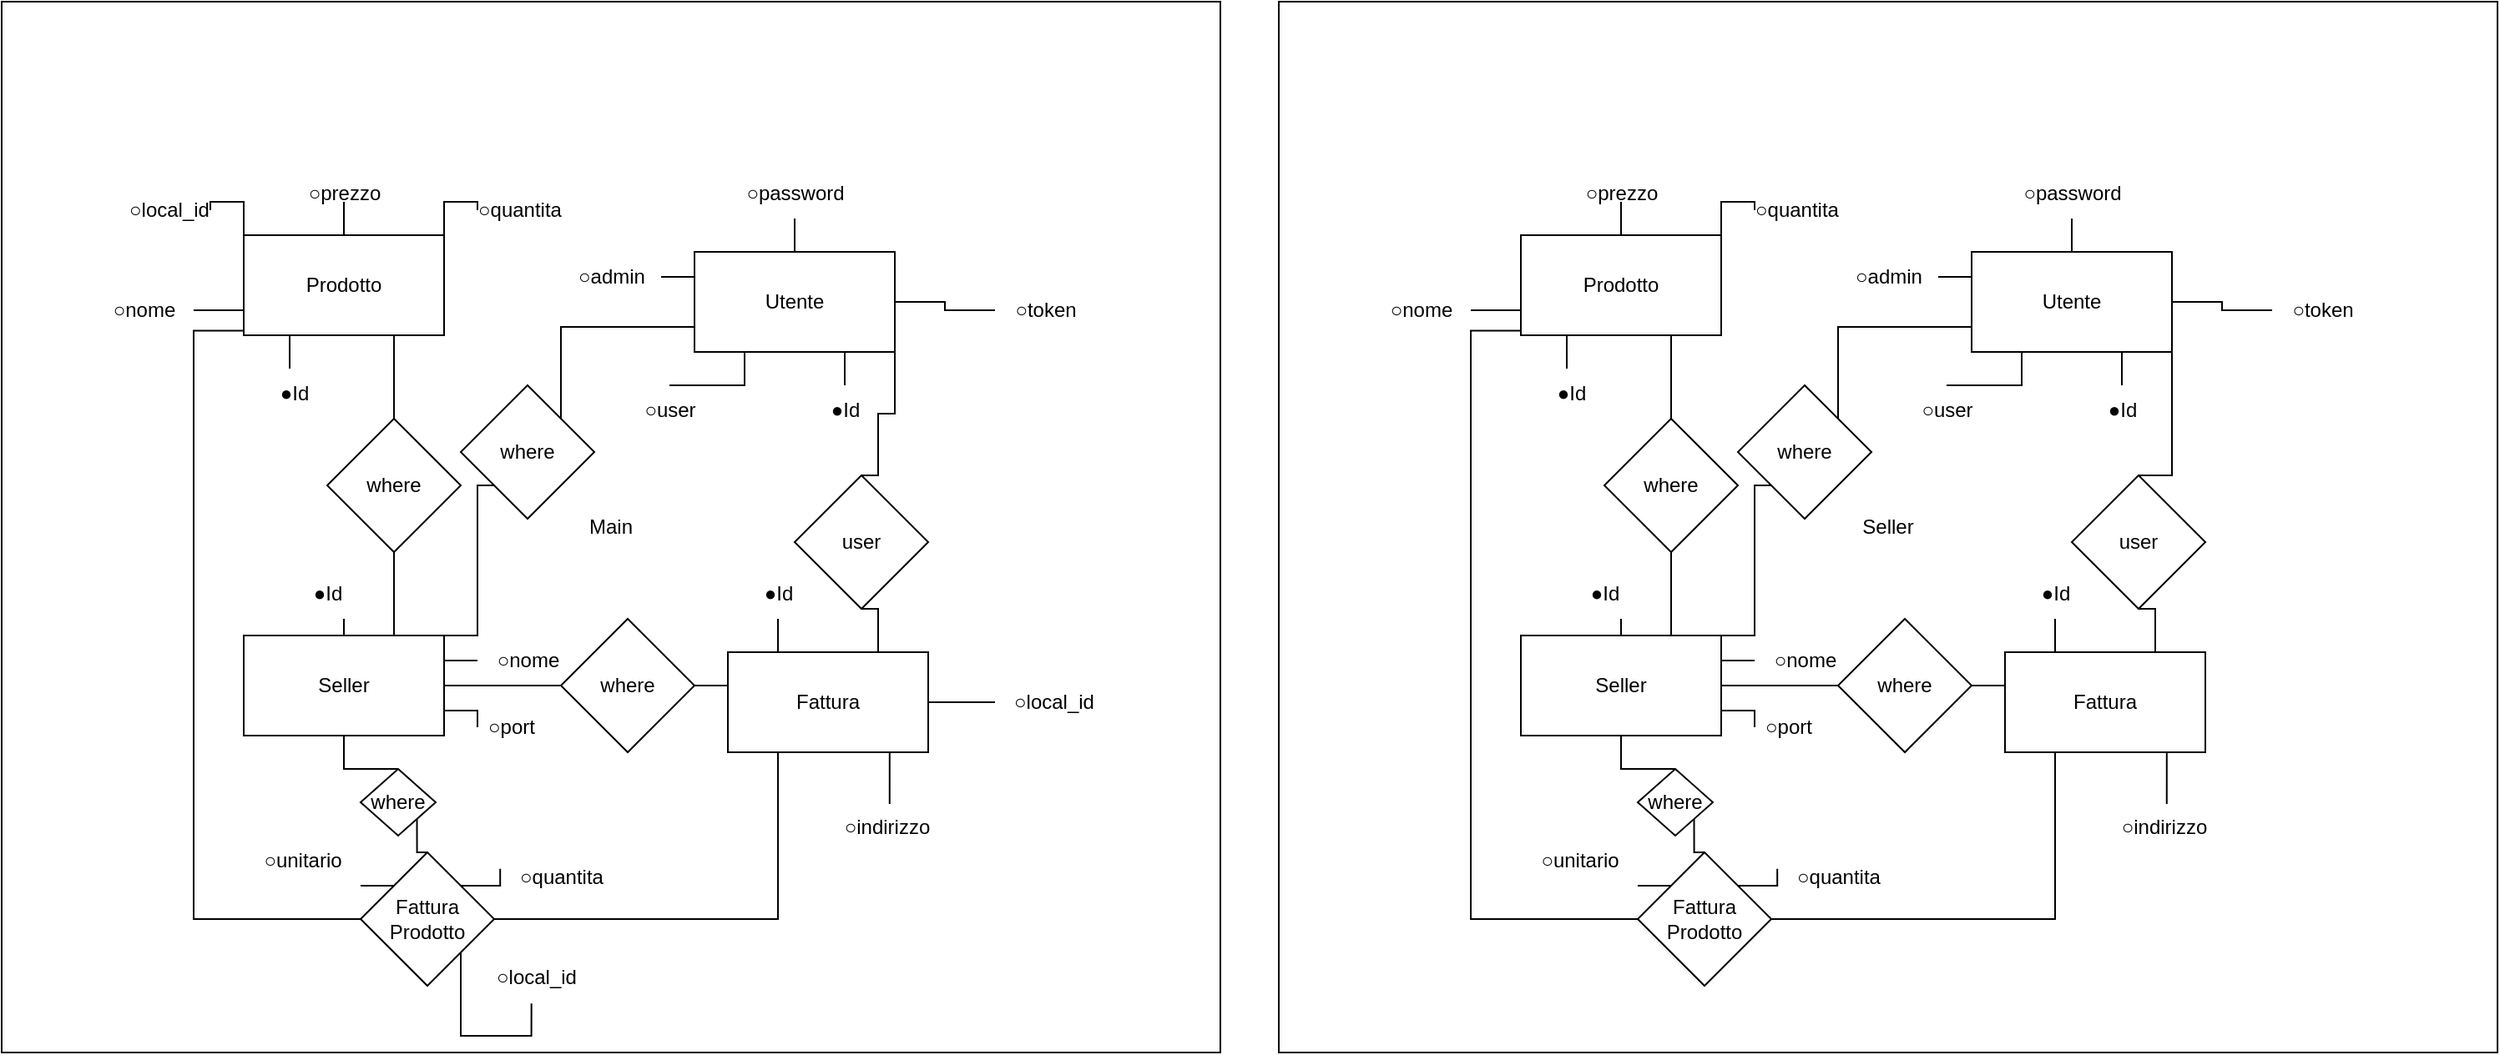 <mxfile version="20.4.0" type="device"><diagram id="X3vvV-WXXE-JV1TelB5T" name="Page-1"><mxGraphModel dx="868" dy="432" grid="1" gridSize="10" guides="1" tooltips="1" connect="1" arrows="1" fold="1" page="1" pageScale="1" pageWidth="1169" pageHeight="827" math="0" shadow="0"><root><mxCell id="0"/><mxCell id="1" parent="0"/><mxCell id="Ube5BBPYdPdYGNYewTQy-24" value="Main" style="rounded=0;whiteSpace=wrap;html=1;" parent="1" vertex="1"><mxGeometry x="125" y="50" width="730" height="630" as="geometry"/></mxCell><mxCell id="Ube5BBPYdPdYGNYewTQy-8" style="edgeStyle=orthogonalEdgeStyle;rounded=0;orthogonalLoop=1;jettySize=auto;html=1;exitX=0;exitY=1;exitDx=0;exitDy=0;entryX=0.438;entryY=0;entryDx=0;entryDy=0;entryPerimeter=0;endArrow=none;endFill=0;" parent="1" source="Ube5BBPYdPdYGNYewTQy-1" target="Ube5BBPYdPdYGNYewTQy-3" edge="1"><mxGeometry relative="1" as="geometry"/></mxCell><mxCell id="Ube5BBPYdPdYGNYewTQy-9" style="edgeStyle=orthogonalEdgeStyle;rounded=0;orthogonalLoop=1;jettySize=auto;html=1;exitX=0;exitY=0.75;exitDx=0;exitDy=0;endArrow=none;endFill=0;" parent="1" source="Ube5BBPYdPdYGNYewTQy-1" target="Ube5BBPYdPdYGNYewTQy-4" edge="1"><mxGeometry relative="1" as="geometry"/></mxCell><mxCell id="Ube5BBPYdPdYGNYewTQy-10" style="edgeStyle=orthogonalEdgeStyle;rounded=0;orthogonalLoop=1;jettySize=auto;html=1;exitX=0;exitY=0;exitDx=0;exitDy=0;endArrow=none;endFill=0;" parent="1" source="Ube5BBPYdPdYGNYewTQy-1" target="Ube5BBPYdPdYGNYewTQy-7" edge="1"><mxGeometry relative="1" as="geometry"/></mxCell><mxCell id="Ube5BBPYdPdYGNYewTQy-11" style="edgeStyle=orthogonalEdgeStyle;rounded=0;orthogonalLoop=1;jettySize=auto;html=1;exitX=0.5;exitY=0;exitDx=0;exitDy=0;endArrow=none;endFill=0;" parent="1" source="Ube5BBPYdPdYGNYewTQy-1" target="Ube5BBPYdPdYGNYewTQy-5" edge="1"><mxGeometry relative="1" as="geometry"/></mxCell><mxCell id="Ube5BBPYdPdYGNYewTQy-12" style="edgeStyle=orthogonalEdgeStyle;rounded=0;orthogonalLoop=1;jettySize=auto;html=1;exitX=1;exitY=0;exitDx=0;exitDy=0;endArrow=none;endFill=0;" parent="1" source="Ube5BBPYdPdYGNYewTQy-1" target="Ube5BBPYdPdYGNYewTQy-6" edge="1"><mxGeometry relative="1" as="geometry"/></mxCell><mxCell id="Ube5BBPYdPdYGNYewTQy-42" style="edgeStyle=orthogonalEdgeStyle;rounded=0;orthogonalLoop=1;jettySize=auto;html=1;exitX=0.75;exitY=1;exitDx=0;exitDy=0;endArrow=none;endFill=0;" parent="1" source="Ube5BBPYdPdYGNYewTQy-1" target="Ube5BBPYdPdYGNYewTQy-41" edge="1"><mxGeometry relative="1" as="geometry"/></mxCell><mxCell id="Ube5BBPYdPdYGNYewTQy-1" value="Prodotto" style="rounded=0;whiteSpace=wrap;html=1;" parent="1" vertex="1"><mxGeometry x="270" y="190" width="120" height="60" as="geometry"/></mxCell><mxCell id="Ube5BBPYdPdYGNYewTQy-3" value="●Id" style="text;html=1;align=center;verticalAlign=middle;resizable=0;points=[];autosize=1;strokeColor=none;fillColor=none;" parent="1" vertex="1"><mxGeometry x="280" y="270" width="40" height="30" as="geometry"/></mxCell><mxCell id="Ube5BBPYdPdYGNYewTQy-4" value="○nome" style="text;html=1;align=center;verticalAlign=middle;resizable=0;points=[];autosize=1;strokeColor=none;fillColor=none;" parent="1" vertex="1"><mxGeometry x="180" y="220" width="60" height="30" as="geometry"/></mxCell><mxCell id="Ube5BBPYdPdYGNYewTQy-5" value="○prezzo" style="text;html=1;align=center;verticalAlign=middle;resizable=0;points=[];autosize=1;strokeColor=none;fillColor=none;" parent="1" vertex="1"><mxGeometry x="295" y="150" width="70" height="30" as="geometry"/></mxCell><mxCell id="Ube5BBPYdPdYGNYewTQy-6" value="○quantita" style="text;html=1;align=center;verticalAlign=middle;resizable=0;points=[];autosize=1;strokeColor=none;fillColor=none;" parent="1" vertex="1"><mxGeometry x="400" y="160" width="70" height="30" as="geometry"/></mxCell><mxCell id="Ube5BBPYdPdYGNYewTQy-7" value="○local_id" style="text;html=1;align=center;verticalAlign=middle;resizable=0;points=[];autosize=1;strokeColor=none;fillColor=none;" parent="1" vertex="1"><mxGeometry x="190" y="160" width="70" height="30" as="geometry"/></mxCell><mxCell id="Ube5BBPYdPdYGNYewTQy-19" style="edgeStyle=orthogonalEdgeStyle;rounded=0;orthogonalLoop=1;jettySize=auto;html=1;exitX=0;exitY=0.25;exitDx=0;exitDy=0;endArrow=none;endFill=0;" parent="1" source="Ube5BBPYdPdYGNYewTQy-13" target="Ube5BBPYdPdYGNYewTQy-17" edge="1"><mxGeometry relative="1" as="geometry"><Array as="points"/></mxGeometry></mxCell><mxCell id="Ube5BBPYdPdYGNYewTQy-20" style="edgeStyle=orthogonalEdgeStyle;rounded=0;orthogonalLoop=1;jettySize=auto;html=1;exitX=0.5;exitY=0;exitDx=0;exitDy=0;endArrow=none;endFill=0;" parent="1" source="Ube5BBPYdPdYGNYewTQy-13" target="Ube5BBPYdPdYGNYewTQy-16" edge="1"><mxGeometry relative="1" as="geometry"/></mxCell><mxCell id="Ube5BBPYdPdYGNYewTQy-21" style="edgeStyle=orthogonalEdgeStyle;rounded=0;orthogonalLoop=1;jettySize=auto;html=1;exitX=1;exitY=0.5;exitDx=0;exitDy=0;endArrow=none;endFill=0;" parent="1" source="Ube5BBPYdPdYGNYewTQy-13" target="Ube5BBPYdPdYGNYewTQy-18" edge="1"><mxGeometry relative="1" as="geometry"/></mxCell><mxCell id="Ube5BBPYdPdYGNYewTQy-22" style="edgeStyle=orthogonalEdgeStyle;rounded=0;orthogonalLoop=1;jettySize=auto;html=1;exitX=0.75;exitY=1;exitDx=0;exitDy=0;endArrow=none;endFill=0;" parent="1" source="Ube5BBPYdPdYGNYewTQy-13" target="Ube5BBPYdPdYGNYewTQy-14" edge="1"><mxGeometry relative="1" as="geometry"/></mxCell><mxCell id="Ube5BBPYdPdYGNYewTQy-23" style="edgeStyle=orthogonalEdgeStyle;rounded=0;orthogonalLoop=1;jettySize=auto;html=1;exitX=0.25;exitY=1;exitDx=0;exitDy=0;endArrow=none;endFill=0;" parent="1" source="Ube5BBPYdPdYGNYewTQy-13" target="Ube5BBPYdPdYGNYewTQy-15" edge="1"><mxGeometry relative="1" as="geometry"/></mxCell><mxCell id="Ube5BBPYdPdYGNYewTQy-46" style="edgeStyle=orthogonalEdgeStyle;rounded=0;orthogonalLoop=1;jettySize=auto;html=1;exitX=0;exitY=0.75;exitDx=0;exitDy=0;entryX=1;entryY=0;entryDx=0;entryDy=0;endArrow=none;endFill=0;" parent="1" source="Ube5BBPYdPdYGNYewTQy-13" target="Ube5BBPYdPdYGNYewTQy-44" edge="1"><mxGeometry relative="1" as="geometry"/></mxCell><mxCell id="Ube5BBPYdPdYGNYewTQy-48" style="edgeStyle=orthogonalEdgeStyle;rounded=0;orthogonalLoop=1;jettySize=auto;html=1;exitX=1;exitY=1;exitDx=0;exitDy=0;entryX=0.5;entryY=0;entryDx=0;entryDy=0;endArrow=none;endFill=0;" parent="1" source="Ube5BBPYdPdYGNYewTQy-13" target="Ube5BBPYdPdYGNYewTQy-47" edge="1"><mxGeometry relative="1" as="geometry"><Array as="points"><mxPoint x="660" y="297"/><mxPoint x="650" y="297"/><mxPoint x="650" y="334"/></Array></mxGeometry></mxCell><mxCell id="Ube5BBPYdPdYGNYewTQy-13" value="Utente" style="rounded=0;whiteSpace=wrap;html=1;" parent="1" vertex="1"><mxGeometry x="540" y="200" width="120" height="60" as="geometry"/></mxCell><mxCell id="Ube5BBPYdPdYGNYewTQy-14" value="●Id" style="text;html=1;align=center;verticalAlign=middle;resizable=0;points=[];autosize=1;strokeColor=none;fillColor=none;" parent="1" vertex="1"><mxGeometry x="610" y="280" width="40" height="30" as="geometry"/></mxCell><mxCell id="Ube5BBPYdPdYGNYewTQy-15" value="○user" style="text;html=1;align=center;verticalAlign=middle;resizable=0;points=[];autosize=1;strokeColor=none;fillColor=none;" parent="1" vertex="1"><mxGeometry x="495" y="280" width="60" height="30" as="geometry"/></mxCell><mxCell id="Ube5BBPYdPdYGNYewTQy-16" value="&lt;div&gt;○password&lt;/div&gt;" style="text;html=1;align=center;verticalAlign=middle;resizable=0;points=[];autosize=1;strokeColor=none;fillColor=none;" parent="1" vertex="1"><mxGeometry x="555" y="150" width="90" height="30" as="geometry"/></mxCell><mxCell id="Ube5BBPYdPdYGNYewTQy-17" value="&lt;div&gt;○admin&lt;/div&gt;" style="text;html=1;align=center;verticalAlign=middle;resizable=0;points=[];autosize=1;strokeColor=none;fillColor=none;" parent="1" vertex="1"><mxGeometry x="455" y="200" width="70" height="30" as="geometry"/></mxCell><mxCell id="Ube5BBPYdPdYGNYewTQy-18" value="&lt;div&gt;○token&lt;/div&gt;" style="text;html=1;align=center;verticalAlign=middle;resizable=0;points=[];autosize=1;strokeColor=none;fillColor=none;" parent="1" vertex="1"><mxGeometry x="720" y="220" width="60" height="30" as="geometry"/></mxCell><mxCell id="Ube5BBPYdPdYGNYewTQy-27" style="edgeStyle=orthogonalEdgeStyle;rounded=0;orthogonalLoop=1;jettySize=auto;html=1;exitX=0.5;exitY=0;exitDx=0;exitDy=0;endArrow=none;endFill=0;" parent="1" source="Ube5BBPYdPdYGNYewTQy-25" target="Ube5BBPYdPdYGNYewTQy-26" edge="1"><mxGeometry relative="1" as="geometry"><Array as="points"><mxPoint x="320" y="420"/><mxPoint x="320" y="420"/></Array></mxGeometry></mxCell><mxCell id="Ube5BBPYdPdYGNYewTQy-31" style="edgeStyle=orthogonalEdgeStyle;rounded=0;orthogonalLoop=1;jettySize=auto;html=1;exitX=1;exitY=0.25;exitDx=0;exitDy=0;endArrow=none;endFill=0;" parent="1" source="Ube5BBPYdPdYGNYewTQy-25" target="Ube5BBPYdPdYGNYewTQy-28" edge="1"><mxGeometry relative="1" as="geometry"/></mxCell><mxCell id="Ube5BBPYdPdYGNYewTQy-32" style="edgeStyle=orthogonalEdgeStyle;rounded=0;orthogonalLoop=1;jettySize=auto;html=1;exitX=1;exitY=0.75;exitDx=0;exitDy=0;endArrow=none;endFill=0;" parent="1" source="Ube5BBPYdPdYGNYewTQy-25" target="Ube5BBPYdPdYGNYewTQy-29" edge="1"><mxGeometry relative="1" as="geometry"/></mxCell><mxCell id="Ube5BBPYdPdYGNYewTQy-25" value="Seller" style="rounded=0;whiteSpace=wrap;html=1;" parent="1" vertex="1"><mxGeometry x="270" y="430" width="120" height="60" as="geometry"/></mxCell><mxCell id="Ube5BBPYdPdYGNYewTQy-26" value="●Id" style="text;html=1;align=center;verticalAlign=middle;resizable=0;points=[];autosize=1;strokeColor=none;fillColor=none;" parent="1" vertex="1"><mxGeometry x="300" y="390" width="40" height="30" as="geometry"/></mxCell><mxCell id="Ube5BBPYdPdYGNYewTQy-28" value="○nome" style="text;html=1;align=center;verticalAlign=middle;resizable=0;points=[];autosize=1;strokeColor=none;fillColor=none;" parent="1" vertex="1"><mxGeometry x="410" y="430" width="60" height="30" as="geometry"/></mxCell><mxCell id="Ube5BBPYdPdYGNYewTQy-29" value="&lt;div&gt;○port&lt;/div&gt;" style="text;html=1;align=center;verticalAlign=middle;resizable=0;points=[];autosize=1;strokeColor=none;fillColor=none;" parent="1" vertex="1"><mxGeometry x="405" y="470" width="50" height="30" as="geometry"/></mxCell><mxCell id="Ube5BBPYdPdYGNYewTQy-35" style="edgeStyle=orthogonalEdgeStyle;rounded=0;orthogonalLoop=1;jettySize=auto;html=1;exitX=0.25;exitY=0;exitDx=0;exitDy=0;endArrow=none;endFill=0;" parent="1" source="Ube5BBPYdPdYGNYewTQy-33" target="Ube5BBPYdPdYGNYewTQy-34" edge="1"><mxGeometry relative="1" as="geometry"/></mxCell><mxCell id="Ube5BBPYdPdYGNYewTQy-51" style="edgeStyle=orthogonalEdgeStyle;rounded=0;orthogonalLoop=1;jettySize=auto;html=1;exitX=0.75;exitY=1;exitDx=0;exitDy=0;entryX=0.527;entryY=0.032;entryDx=0;entryDy=0;entryPerimeter=0;endArrow=none;endFill=0;" parent="1" source="Ube5BBPYdPdYGNYewTQy-33" target="Ube5BBPYdPdYGNYewTQy-50" edge="1"><mxGeometry relative="1" as="geometry"/></mxCell><mxCell id="Ube5BBPYdPdYGNYewTQy-53" style="edgeStyle=orthogonalEdgeStyle;rounded=0;orthogonalLoop=1;jettySize=auto;html=1;exitX=1;exitY=0.5;exitDx=0;exitDy=0;endArrow=none;endFill=0;" parent="1" source="Ube5BBPYdPdYGNYewTQy-33" target="Ube5BBPYdPdYGNYewTQy-52" edge="1"><mxGeometry relative="1" as="geometry"/></mxCell><mxCell id="Ube5BBPYdPdYGNYewTQy-56" style="edgeStyle=orthogonalEdgeStyle;rounded=0;orthogonalLoop=1;jettySize=auto;html=1;exitX=0.25;exitY=1;exitDx=0;exitDy=0;entryX=1;entryY=0.5;entryDx=0;entryDy=0;endArrow=none;endFill=0;" parent="1" source="Ube5BBPYdPdYGNYewTQy-33" target="Ube5BBPYdPdYGNYewTQy-55" edge="1"><mxGeometry relative="1" as="geometry"/></mxCell><mxCell id="Ube5BBPYdPdYGNYewTQy-33" value="Fattura" style="rounded=0;whiteSpace=wrap;html=1;" parent="1" vertex="1"><mxGeometry x="560" y="440" width="120" height="60" as="geometry"/></mxCell><mxCell id="Ube5BBPYdPdYGNYewTQy-34" value="●Id" style="text;html=1;align=center;verticalAlign=middle;resizable=0;points=[];autosize=1;strokeColor=none;fillColor=none;" parent="1" vertex="1"><mxGeometry x="570" y="390" width="40" height="30" as="geometry"/></mxCell><mxCell id="Ube5BBPYdPdYGNYewTQy-39" style="edgeStyle=orthogonalEdgeStyle;rounded=0;orthogonalLoop=1;jettySize=auto;html=1;exitX=0;exitY=0.5;exitDx=0;exitDy=0;entryX=1;entryY=0.5;entryDx=0;entryDy=0;endArrow=none;endFill=0;" parent="1" source="Ube5BBPYdPdYGNYewTQy-38" target="Ube5BBPYdPdYGNYewTQy-25" edge="1"><mxGeometry relative="1" as="geometry"/></mxCell><mxCell id="Ube5BBPYdPdYGNYewTQy-40" style="edgeStyle=orthogonalEdgeStyle;rounded=0;orthogonalLoop=1;jettySize=auto;html=1;exitX=1;exitY=0.5;exitDx=0;exitDy=0;entryX=0;entryY=0.5;entryDx=0;entryDy=0;endArrow=none;endFill=0;" parent="1" source="Ube5BBPYdPdYGNYewTQy-38" target="Ube5BBPYdPdYGNYewTQy-33" edge="1"><mxGeometry relative="1" as="geometry"/></mxCell><mxCell id="Ube5BBPYdPdYGNYewTQy-38" value="where" style="rhombus;whiteSpace=wrap;html=1;" parent="1" vertex="1"><mxGeometry x="460" y="420" width="80" height="80" as="geometry"/></mxCell><mxCell id="Ube5BBPYdPdYGNYewTQy-43" style="edgeStyle=orthogonalEdgeStyle;rounded=0;orthogonalLoop=1;jettySize=auto;html=1;exitX=0.5;exitY=1;exitDx=0;exitDy=0;entryX=0.75;entryY=0;entryDx=0;entryDy=0;endArrow=none;endFill=0;" parent="1" source="Ube5BBPYdPdYGNYewTQy-41" target="Ube5BBPYdPdYGNYewTQy-25" edge="1"><mxGeometry relative="1" as="geometry"/></mxCell><mxCell id="Ube5BBPYdPdYGNYewTQy-41" value="where" style="rhombus;whiteSpace=wrap;html=1;" parent="1" vertex="1"><mxGeometry x="320" y="300" width="80" height="80" as="geometry"/></mxCell><mxCell id="Ube5BBPYdPdYGNYewTQy-45" style="edgeStyle=orthogonalEdgeStyle;rounded=0;orthogonalLoop=1;jettySize=auto;html=1;exitX=0;exitY=1;exitDx=0;exitDy=0;entryX=1;entryY=0;entryDx=0;entryDy=0;endArrow=none;endFill=0;" parent="1" source="Ube5BBPYdPdYGNYewTQy-44" target="Ube5BBPYdPdYGNYewTQy-25" edge="1"><mxGeometry relative="1" as="geometry"><Array as="points"><mxPoint x="410" y="340"/><mxPoint x="410" y="430"/></Array></mxGeometry></mxCell><mxCell id="Ube5BBPYdPdYGNYewTQy-44" value="where" style="rhombus;whiteSpace=wrap;html=1;" parent="1" vertex="1"><mxGeometry x="400" y="280" width="80" height="80" as="geometry"/></mxCell><mxCell id="Ube5BBPYdPdYGNYewTQy-49" style="edgeStyle=orthogonalEdgeStyle;rounded=0;orthogonalLoop=1;jettySize=auto;html=1;exitX=0.5;exitY=1;exitDx=0;exitDy=0;entryX=0.75;entryY=0;entryDx=0;entryDy=0;endArrow=none;endFill=0;" parent="1" source="Ube5BBPYdPdYGNYewTQy-47" target="Ube5BBPYdPdYGNYewTQy-33" edge="1"><mxGeometry relative="1" as="geometry"/></mxCell><mxCell id="Ube5BBPYdPdYGNYewTQy-47" value="user" style="rhombus;whiteSpace=wrap;html=1;" parent="1" vertex="1"><mxGeometry x="600" y="334" width="80" height="80" as="geometry"/></mxCell><mxCell id="Ube5BBPYdPdYGNYewTQy-50" value="&lt;div&gt;○indirizzo&lt;/div&gt;" style="text;html=1;align=center;verticalAlign=middle;resizable=0;points=[];autosize=1;strokeColor=none;fillColor=none;" parent="1" vertex="1"><mxGeometry x="620" y="530" width="70" height="30" as="geometry"/></mxCell><mxCell id="Ube5BBPYdPdYGNYewTQy-52" value="○local_id" style="text;html=1;align=center;verticalAlign=middle;resizable=0;points=[];autosize=1;strokeColor=none;fillColor=none;" parent="1" vertex="1"><mxGeometry x="720" y="455" width="70" height="30" as="geometry"/></mxCell><mxCell id="Ube5BBPYdPdYGNYewTQy-57" style="edgeStyle=orthogonalEdgeStyle;rounded=0;orthogonalLoop=1;jettySize=auto;html=1;exitX=0;exitY=0.5;exitDx=0;exitDy=0;endArrow=none;endFill=0;" parent="1" source="Ube5BBPYdPdYGNYewTQy-55" edge="1"><mxGeometry relative="1" as="geometry"><mxPoint x="270" y="247.241" as="targetPoint"/><Array as="points"><mxPoint x="240" y="600"/><mxPoint x="240" y="247"/></Array></mxGeometry></mxCell><mxCell id="Ube5BBPYdPdYGNYewTQy-62" style="edgeStyle=orthogonalEdgeStyle;rounded=0;orthogonalLoop=1;jettySize=auto;html=1;exitX=0;exitY=0;exitDx=0;exitDy=0;endArrow=none;endFill=0;" parent="1" source="Ube5BBPYdPdYGNYewTQy-55" target="Ube5BBPYdPdYGNYewTQy-60" edge="1"><mxGeometry relative="1" as="geometry"><Array as="points"><mxPoint x="340" y="580"/><mxPoint x="340" y="580"/></Array></mxGeometry></mxCell><mxCell id="Ube5BBPYdPdYGNYewTQy-63" style="edgeStyle=orthogonalEdgeStyle;rounded=0;orthogonalLoop=1;jettySize=auto;html=1;exitX=1;exitY=0;exitDx=0;exitDy=0;entryX=-0.02;entryY=0.331;entryDx=0;entryDy=0;entryPerimeter=0;endArrow=none;endFill=0;" parent="1" source="Ube5BBPYdPdYGNYewTQy-55" target="Ube5BBPYdPdYGNYewTQy-59" edge="1"><mxGeometry relative="1" as="geometry"/></mxCell><mxCell id="Ube5BBPYdPdYGNYewTQy-65" style="edgeStyle=orthogonalEdgeStyle;rounded=0;orthogonalLoop=1;jettySize=auto;html=1;exitX=0.5;exitY=0;exitDx=0;exitDy=0;entryX=1;entryY=1;entryDx=0;entryDy=0;endArrow=none;endFill=0;" parent="1" source="Ube5BBPYdPdYGNYewTQy-55" target="Ube5BBPYdPdYGNYewTQy-64" edge="1"><mxGeometry relative="1" as="geometry"/></mxCell><mxCell id="Ube5BBPYdPdYGNYewTQy-127" style="edgeStyle=orthogonalEdgeStyle;rounded=0;orthogonalLoop=1;jettySize=auto;html=1;exitX=1;exitY=1;exitDx=0;exitDy=0;entryX=0.462;entryY=1.022;entryDx=0;entryDy=0;entryPerimeter=0;endArrow=none;endFill=0;" parent="1" source="Ube5BBPYdPdYGNYewTQy-55" target="Ube5BBPYdPdYGNYewTQy-126" edge="1"><mxGeometry relative="1" as="geometry"><Array as="points"><mxPoint x="400" y="670"/><mxPoint x="442" y="670"/></Array></mxGeometry></mxCell><mxCell id="Ube5BBPYdPdYGNYewTQy-55" value="&lt;div&gt;Fattura&lt;/div&gt;&lt;div&gt;Prodotto&lt;/div&gt;" style="rhombus;whiteSpace=wrap;html=1;" parent="1" vertex="1"><mxGeometry x="340" y="560" width="80" height="80" as="geometry"/></mxCell><mxCell id="Ube5BBPYdPdYGNYewTQy-59" value="&lt;div&gt;○quantita&lt;/div&gt;" style="text;html=1;align=center;verticalAlign=middle;resizable=0;points=[];autosize=1;strokeColor=none;fillColor=none;" parent="1" vertex="1"><mxGeometry x="425" y="560" width="70" height="30" as="geometry"/></mxCell><mxCell id="Ube5BBPYdPdYGNYewTQy-60" value="&lt;div&gt;○unitario&lt;/div&gt;" style="text;html=1;align=center;verticalAlign=middle;resizable=0;points=[];autosize=1;strokeColor=none;fillColor=none;" parent="1" vertex="1"><mxGeometry x="270" y="550" width="70" height="30" as="geometry"/></mxCell><mxCell id="Ube5BBPYdPdYGNYewTQy-66" style="edgeStyle=orthogonalEdgeStyle;rounded=0;orthogonalLoop=1;jettySize=auto;html=1;exitX=0.5;exitY=0;exitDx=0;exitDy=0;entryX=0.5;entryY=1;entryDx=0;entryDy=0;endArrow=none;endFill=0;" parent="1" source="Ube5BBPYdPdYGNYewTQy-64" target="Ube5BBPYdPdYGNYewTQy-25" edge="1"><mxGeometry relative="1" as="geometry"/></mxCell><mxCell id="Ube5BBPYdPdYGNYewTQy-64" value="where" style="rhombus;whiteSpace=wrap;html=1;" parent="1" vertex="1"><mxGeometry x="340" y="510" width="45" height="40" as="geometry"/></mxCell><mxCell id="Ube5BBPYdPdYGNYewTQy-67" value="Seller" style="rounded=0;whiteSpace=wrap;html=1;" parent="1" vertex="1"><mxGeometry x="890" y="50" width="730" height="630" as="geometry"/></mxCell><mxCell id="Ube5BBPYdPdYGNYewTQy-68" style="edgeStyle=orthogonalEdgeStyle;rounded=0;orthogonalLoop=1;jettySize=auto;html=1;exitX=0;exitY=1;exitDx=0;exitDy=0;entryX=0.438;entryY=0;entryDx=0;entryDy=0;entryPerimeter=0;endArrow=none;endFill=0;" parent="1" source="Ube5BBPYdPdYGNYewTQy-74" target="Ube5BBPYdPdYGNYewTQy-75" edge="1"><mxGeometry relative="1" as="geometry"/></mxCell><mxCell id="Ube5BBPYdPdYGNYewTQy-69" style="edgeStyle=orthogonalEdgeStyle;rounded=0;orthogonalLoop=1;jettySize=auto;html=1;exitX=0;exitY=0.75;exitDx=0;exitDy=0;endArrow=none;endFill=0;" parent="1" source="Ube5BBPYdPdYGNYewTQy-74" target="Ube5BBPYdPdYGNYewTQy-76" edge="1"><mxGeometry relative="1" as="geometry"/></mxCell><mxCell id="Ube5BBPYdPdYGNYewTQy-71" style="edgeStyle=orthogonalEdgeStyle;rounded=0;orthogonalLoop=1;jettySize=auto;html=1;exitX=0.5;exitY=0;exitDx=0;exitDy=0;endArrow=none;endFill=0;" parent="1" source="Ube5BBPYdPdYGNYewTQy-74" target="Ube5BBPYdPdYGNYewTQy-77" edge="1"><mxGeometry relative="1" as="geometry"/></mxCell><mxCell id="Ube5BBPYdPdYGNYewTQy-72" style="edgeStyle=orthogonalEdgeStyle;rounded=0;orthogonalLoop=1;jettySize=auto;html=1;exitX=1;exitY=0;exitDx=0;exitDy=0;endArrow=none;endFill=0;" parent="1" source="Ube5BBPYdPdYGNYewTQy-74" target="Ube5BBPYdPdYGNYewTQy-78" edge="1"><mxGeometry relative="1" as="geometry"/></mxCell><mxCell id="Ube5BBPYdPdYGNYewTQy-73" style="edgeStyle=orthogonalEdgeStyle;rounded=0;orthogonalLoop=1;jettySize=auto;html=1;exitX=0.75;exitY=1;exitDx=0;exitDy=0;endArrow=none;endFill=0;" parent="1" source="Ube5BBPYdPdYGNYewTQy-74" target="Ube5BBPYdPdYGNYewTQy-110" edge="1"><mxGeometry relative="1" as="geometry"/></mxCell><mxCell id="Ube5BBPYdPdYGNYewTQy-74" value="Prodotto" style="rounded=0;whiteSpace=wrap;html=1;" parent="1" vertex="1"><mxGeometry x="1035" y="190" width="120" height="60" as="geometry"/></mxCell><mxCell id="Ube5BBPYdPdYGNYewTQy-75" value="●Id" style="text;html=1;align=center;verticalAlign=middle;resizable=0;points=[];autosize=1;strokeColor=none;fillColor=none;" parent="1" vertex="1"><mxGeometry x="1045" y="270" width="40" height="30" as="geometry"/></mxCell><mxCell id="Ube5BBPYdPdYGNYewTQy-76" value="○nome" style="text;html=1;align=center;verticalAlign=middle;resizable=0;points=[];autosize=1;strokeColor=none;fillColor=none;" parent="1" vertex="1"><mxGeometry x="945" y="220" width="60" height="30" as="geometry"/></mxCell><mxCell id="Ube5BBPYdPdYGNYewTQy-77" value="○prezzo" style="text;html=1;align=center;verticalAlign=middle;resizable=0;points=[];autosize=1;strokeColor=none;fillColor=none;" parent="1" vertex="1"><mxGeometry x="1060" y="150" width="70" height="30" as="geometry"/></mxCell><mxCell id="Ube5BBPYdPdYGNYewTQy-78" value="○quantita" style="text;html=1;align=center;verticalAlign=middle;resizable=0;points=[];autosize=1;strokeColor=none;fillColor=none;" parent="1" vertex="1"><mxGeometry x="1165" y="160" width="70" height="30" as="geometry"/></mxCell><mxCell id="Ube5BBPYdPdYGNYewTQy-80" style="edgeStyle=orthogonalEdgeStyle;rounded=0;orthogonalLoop=1;jettySize=auto;html=1;exitX=0;exitY=0.25;exitDx=0;exitDy=0;endArrow=none;endFill=0;" parent="1" source="Ube5BBPYdPdYGNYewTQy-87" target="Ube5BBPYdPdYGNYewTQy-91" edge="1"><mxGeometry relative="1" as="geometry"><Array as="points"/></mxGeometry></mxCell><mxCell id="Ube5BBPYdPdYGNYewTQy-81" style="edgeStyle=orthogonalEdgeStyle;rounded=0;orthogonalLoop=1;jettySize=auto;html=1;exitX=0.5;exitY=0;exitDx=0;exitDy=0;endArrow=none;endFill=0;" parent="1" source="Ube5BBPYdPdYGNYewTQy-87" target="Ube5BBPYdPdYGNYewTQy-90" edge="1"><mxGeometry relative="1" as="geometry"/></mxCell><mxCell id="Ube5BBPYdPdYGNYewTQy-82" style="edgeStyle=orthogonalEdgeStyle;rounded=0;orthogonalLoop=1;jettySize=auto;html=1;exitX=1;exitY=0.5;exitDx=0;exitDy=0;endArrow=none;endFill=0;" parent="1" source="Ube5BBPYdPdYGNYewTQy-87" target="Ube5BBPYdPdYGNYewTQy-92" edge="1"><mxGeometry relative="1" as="geometry"/></mxCell><mxCell id="Ube5BBPYdPdYGNYewTQy-83" style="edgeStyle=orthogonalEdgeStyle;rounded=0;orthogonalLoop=1;jettySize=auto;html=1;exitX=0.75;exitY=1;exitDx=0;exitDy=0;endArrow=none;endFill=0;" parent="1" source="Ube5BBPYdPdYGNYewTQy-87" target="Ube5BBPYdPdYGNYewTQy-88" edge="1"><mxGeometry relative="1" as="geometry"/></mxCell><mxCell id="Ube5BBPYdPdYGNYewTQy-84" style="edgeStyle=orthogonalEdgeStyle;rounded=0;orthogonalLoop=1;jettySize=auto;html=1;exitX=0.25;exitY=1;exitDx=0;exitDy=0;endArrow=none;endFill=0;" parent="1" source="Ube5BBPYdPdYGNYewTQy-87" target="Ube5BBPYdPdYGNYewTQy-89" edge="1"><mxGeometry relative="1" as="geometry"/></mxCell><mxCell id="Ube5BBPYdPdYGNYewTQy-85" style="edgeStyle=orthogonalEdgeStyle;rounded=0;orthogonalLoop=1;jettySize=auto;html=1;exitX=0;exitY=0.75;exitDx=0;exitDy=0;entryX=1;entryY=0;entryDx=0;entryDy=0;endArrow=none;endFill=0;" parent="1" source="Ube5BBPYdPdYGNYewTQy-87" target="Ube5BBPYdPdYGNYewTQy-112" edge="1"><mxGeometry relative="1" as="geometry"/></mxCell><mxCell id="Ube5BBPYdPdYGNYewTQy-86" style="edgeStyle=orthogonalEdgeStyle;rounded=0;orthogonalLoop=1;jettySize=auto;html=1;exitX=1;exitY=1;exitDx=0;exitDy=0;entryX=0.5;entryY=0;entryDx=0;entryDy=0;endArrow=none;endFill=0;" parent="1" source="Ube5BBPYdPdYGNYewTQy-87" target="Ube5BBPYdPdYGNYewTQy-114" edge="1"><mxGeometry relative="1" as="geometry"><Array as="points"><mxPoint x="1425" y="334"/></Array></mxGeometry></mxCell><mxCell id="Ube5BBPYdPdYGNYewTQy-87" value="Utente" style="rounded=0;whiteSpace=wrap;html=1;" parent="1" vertex="1"><mxGeometry x="1305" y="200" width="120" height="60" as="geometry"/></mxCell><mxCell id="Ube5BBPYdPdYGNYewTQy-88" value="●Id" style="text;html=1;align=center;verticalAlign=middle;resizable=0;points=[];autosize=1;strokeColor=none;fillColor=none;" parent="1" vertex="1"><mxGeometry x="1375" y="280" width="40" height="30" as="geometry"/></mxCell><mxCell id="Ube5BBPYdPdYGNYewTQy-89" value="○user" style="text;html=1;align=center;verticalAlign=middle;resizable=0;points=[];autosize=1;strokeColor=none;fillColor=none;" parent="1" vertex="1"><mxGeometry x="1260" y="280" width="60" height="30" as="geometry"/></mxCell><mxCell id="Ube5BBPYdPdYGNYewTQy-90" value="&lt;div&gt;○password&lt;/div&gt;" style="text;html=1;align=center;verticalAlign=middle;resizable=0;points=[];autosize=1;strokeColor=none;fillColor=none;" parent="1" vertex="1"><mxGeometry x="1320" y="150" width="90" height="30" as="geometry"/></mxCell><mxCell id="Ube5BBPYdPdYGNYewTQy-91" value="&lt;div&gt;○admin&lt;/div&gt;" style="text;html=1;align=center;verticalAlign=middle;resizable=0;points=[];autosize=1;strokeColor=none;fillColor=none;" parent="1" vertex="1"><mxGeometry x="1220" y="200" width="70" height="30" as="geometry"/></mxCell><mxCell id="Ube5BBPYdPdYGNYewTQy-92" value="&lt;div&gt;○token&lt;/div&gt;" style="text;html=1;align=center;verticalAlign=middle;resizable=0;points=[];autosize=1;strokeColor=none;fillColor=none;" parent="1" vertex="1"><mxGeometry x="1485" y="220" width="60" height="30" as="geometry"/></mxCell><mxCell id="Ube5BBPYdPdYGNYewTQy-93" style="edgeStyle=orthogonalEdgeStyle;rounded=0;orthogonalLoop=1;jettySize=auto;html=1;exitX=0.5;exitY=0;exitDx=0;exitDy=0;endArrow=none;endFill=0;" parent="1" source="Ube5BBPYdPdYGNYewTQy-96" target="Ube5BBPYdPdYGNYewTQy-97" edge="1"><mxGeometry relative="1" as="geometry"><Array as="points"><mxPoint x="1085" y="420"/><mxPoint x="1085" y="420"/></Array></mxGeometry></mxCell><mxCell id="Ube5BBPYdPdYGNYewTQy-94" style="edgeStyle=orthogonalEdgeStyle;rounded=0;orthogonalLoop=1;jettySize=auto;html=1;exitX=1;exitY=0.25;exitDx=0;exitDy=0;endArrow=none;endFill=0;" parent="1" source="Ube5BBPYdPdYGNYewTQy-96" target="Ube5BBPYdPdYGNYewTQy-98" edge="1"><mxGeometry relative="1" as="geometry"/></mxCell><mxCell id="Ube5BBPYdPdYGNYewTQy-95" style="edgeStyle=orthogonalEdgeStyle;rounded=0;orthogonalLoop=1;jettySize=auto;html=1;exitX=1;exitY=0.75;exitDx=0;exitDy=0;endArrow=none;endFill=0;" parent="1" source="Ube5BBPYdPdYGNYewTQy-96" target="Ube5BBPYdPdYGNYewTQy-99" edge="1"><mxGeometry relative="1" as="geometry"/></mxCell><mxCell id="Ube5BBPYdPdYGNYewTQy-96" value="Seller" style="rounded=0;whiteSpace=wrap;html=1;" parent="1" vertex="1"><mxGeometry x="1035" y="430" width="120" height="60" as="geometry"/></mxCell><mxCell id="Ube5BBPYdPdYGNYewTQy-97" value="●Id" style="text;html=1;align=center;verticalAlign=middle;resizable=0;points=[];autosize=1;strokeColor=none;fillColor=none;" parent="1" vertex="1"><mxGeometry x="1065" y="390" width="40" height="30" as="geometry"/></mxCell><mxCell id="Ube5BBPYdPdYGNYewTQy-98" value="○nome" style="text;html=1;align=center;verticalAlign=middle;resizable=0;points=[];autosize=1;strokeColor=none;fillColor=none;" parent="1" vertex="1"><mxGeometry x="1175" y="430" width="60" height="30" as="geometry"/></mxCell><mxCell id="Ube5BBPYdPdYGNYewTQy-99" value="&lt;div&gt;○port&lt;/div&gt;" style="text;html=1;align=center;verticalAlign=middle;resizable=0;points=[];autosize=1;strokeColor=none;fillColor=none;" parent="1" vertex="1"><mxGeometry x="1170" y="470" width="50" height="30" as="geometry"/></mxCell><mxCell id="Ube5BBPYdPdYGNYewTQy-100" style="edgeStyle=orthogonalEdgeStyle;rounded=0;orthogonalLoop=1;jettySize=auto;html=1;exitX=0.25;exitY=0;exitDx=0;exitDy=0;endArrow=none;endFill=0;" parent="1" source="Ube5BBPYdPdYGNYewTQy-104" target="Ube5BBPYdPdYGNYewTQy-105" edge="1"><mxGeometry relative="1" as="geometry"/></mxCell><mxCell id="Ube5BBPYdPdYGNYewTQy-101" style="edgeStyle=orthogonalEdgeStyle;rounded=0;orthogonalLoop=1;jettySize=auto;html=1;exitX=0.75;exitY=1;exitDx=0;exitDy=0;entryX=0.527;entryY=0.032;entryDx=0;entryDy=0;entryPerimeter=0;endArrow=none;endFill=0;" parent="1" source="Ube5BBPYdPdYGNYewTQy-104" target="Ube5BBPYdPdYGNYewTQy-115" edge="1"><mxGeometry relative="1" as="geometry"/></mxCell><mxCell id="Ube5BBPYdPdYGNYewTQy-103" style="edgeStyle=orthogonalEdgeStyle;rounded=0;orthogonalLoop=1;jettySize=auto;html=1;exitX=0.25;exitY=1;exitDx=0;exitDy=0;entryX=1;entryY=0.5;entryDx=0;entryDy=0;endArrow=none;endFill=0;" parent="1" source="Ube5BBPYdPdYGNYewTQy-104" target="Ube5BBPYdPdYGNYewTQy-121" edge="1"><mxGeometry relative="1" as="geometry"/></mxCell><mxCell id="Ube5BBPYdPdYGNYewTQy-104" value="Fattura" style="rounded=0;whiteSpace=wrap;html=1;" parent="1" vertex="1"><mxGeometry x="1325" y="440" width="120" height="60" as="geometry"/></mxCell><mxCell id="Ube5BBPYdPdYGNYewTQy-105" value="●Id" style="text;html=1;align=center;verticalAlign=middle;resizable=0;points=[];autosize=1;strokeColor=none;fillColor=none;" parent="1" vertex="1"><mxGeometry x="1335" y="390" width="40" height="30" as="geometry"/></mxCell><mxCell id="Ube5BBPYdPdYGNYewTQy-106" style="edgeStyle=orthogonalEdgeStyle;rounded=0;orthogonalLoop=1;jettySize=auto;html=1;exitX=0;exitY=0.5;exitDx=0;exitDy=0;entryX=1;entryY=0.5;entryDx=0;entryDy=0;endArrow=none;endFill=0;" parent="1" source="Ube5BBPYdPdYGNYewTQy-108" target="Ube5BBPYdPdYGNYewTQy-96" edge="1"><mxGeometry relative="1" as="geometry"/></mxCell><mxCell id="Ube5BBPYdPdYGNYewTQy-107" style="edgeStyle=orthogonalEdgeStyle;rounded=0;orthogonalLoop=1;jettySize=auto;html=1;exitX=1;exitY=0.5;exitDx=0;exitDy=0;entryX=0;entryY=0.5;entryDx=0;entryDy=0;endArrow=none;endFill=0;" parent="1" source="Ube5BBPYdPdYGNYewTQy-108" target="Ube5BBPYdPdYGNYewTQy-104" edge="1"><mxGeometry relative="1" as="geometry"/></mxCell><mxCell id="Ube5BBPYdPdYGNYewTQy-108" value="where" style="rhombus;whiteSpace=wrap;html=1;" parent="1" vertex="1"><mxGeometry x="1225" y="420" width="80" height="80" as="geometry"/></mxCell><mxCell id="Ube5BBPYdPdYGNYewTQy-109" style="edgeStyle=orthogonalEdgeStyle;rounded=0;orthogonalLoop=1;jettySize=auto;html=1;exitX=0.5;exitY=1;exitDx=0;exitDy=0;entryX=0.75;entryY=0;entryDx=0;entryDy=0;endArrow=none;endFill=0;" parent="1" source="Ube5BBPYdPdYGNYewTQy-110" target="Ube5BBPYdPdYGNYewTQy-96" edge="1"><mxGeometry relative="1" as="geometry"/></mxCell><mxCell id="Ube5BBPYdPdYGNYewTQy-110" value="where" style="rhombus;whiteSpace=wrap;html=1;" parent="1" vertex="1"><mxGeometry x="1085" y="300" width="80" height="80" as="geometry"/></mxCell><mxCell id="Ube5BBPYdPdYGNYewTQy-111" style="edgeStyle=orthogonalEdgeStyle;rounded=0;orthogonalLoop=1;jettySize=auto;html=1;exitX=0;exitY=1;exitDx=0;exitDy=0;entryX=1;entryY=0;entryDx=0;entryDy=0;endArrow=none;endFill=0;" parent="1" source="Ube5BBPYdPdYGNYewTQy-112" target="Ube5BBPYdPdYGNYewTQy-96" edge="1"><mxGeometry relative="1" as="geometry"><Array as="points"><mxPoint x="1175" y="340"/><mxPoint x="1175" y="430"/></Array></mxGeometry></mxCell><mxCell id="Ube5BBPYdPdYGNYewTQy-112" value="where" style="rhombus;whiteSpace=wrap;html=1;" parent="1" vertex="1"><mxGeometry x="1165" y="280" width="80" height="80" as="geometry"/></mxCell><mxCell id="Ube5BBPYdPdYGNYewTQy-113" style="edgeStyle=orthogonalEdgeStyle;rounded=0;orthogonalLoop=1;jettySize=auto;html=1;exitX=0.5;exitY=1;exitDx=0;exitDy=0;entryX=0.75;entryY=0;entryDx=0;entryDy=0;endArrow=none;endFill=0;" parent="1" source="Ube5BBPYdPdYGNYewTQy-114" target="Ube5BBPYdPdYGNYewTQy-104" edge="1"><mxGeometry relative="1" as="geometry"/></mxCell><mxCell id="Ube5BBPYdPdYGNYewTQy-114" value="user" style="rhombus;whiteSpace=wrap;html=1;" parent="1" vertex="1"><mxGeometry x="1365" y="334" width="80" height="80" as="geometry"/></mxCell><mxCell id="Ube5BBPYdPdYGNYewTQy-115" value="&lt;div&gt;○indirizzo&lt;/div&gt;" style="text;html=1;align=center;verticalAlign=middle;resizable=0;points=[];autosize=1;strokeColor=none;fillColor=none;" parent="1" vertex="1"><mxGeometry x="1385" y="530" width="70" height="30" as="geometry"/></mxCell><mxCell id="Ube5BBPYdPdYGNYewTQy-117" style="edgeStyle=orthogonalEdgeStyle;rounded=0;orthogonalLoop=1;jettySize=auto;html=1;exitX=0;exitY=0.5;exitDx=0;exitDy=0;endArrow=none;endFill=0;" parent="1" source="Ube5BBPYdPdYGNYewTQy-121" edge="1"><mxGeometry relative="1" as="geometry"><mxPoint x="1035" y="247.241" as="targetPoint"/><Array as="points"><mxPoint x="1005" y="600"/><mxPoint x="1005" y="247"/></Array></mxGeometry></mxCell><mxCell id="Ube5BBPYdPdYGNYewTQy-118" style="edgeStyle=orthogonalEdgeStyle;rounded=0;orthogonalLoop=1;jettySize=auto;html=1;exitX=0;exitY=0;exitDx=0;exitDy=0;endArrow=none;endFill=0;" parent="1" source="Ube5BBPYdPdYGNYewTQy-121" target="Ube5BBPYdPdYGNYewTQy-123" edge="1"><mxGeometry relative="1" as="geometry"><Array as="points"><mxPoint x="1105" y="580"/><mxPoint x="1105" y="580"/></Array></mxGeometry></mxCell><mxCell id="Ube5BBPYdPdYGNYewTQy-119" style="edgeStyle=orthogonalEdgeStyle;rounded=0;orthogonalLoop=1;jettySize=auto;html=1;exitX=1;exitY=0;exitDx=0;exitDy=0;entryX=-0.02;entryY=0.331;entryDx=0;entryDy=0;entryPerimeter=0;endArrow=none;endFill=0;" parent="1" source="Ube5BBPYdPdYGNYewTQy-121" target="Ube5BBPYdPdYGNYewTQy-122" edge="1"><mxGeometry relative="1" as="geometry"/></mxCell><mxCell id="Ube5BBPYdPdYGNYewTQy-120" style="edgeStyle=orthogonalEdgeStyle;rounded=0;orthogonalLoop=1;jettySize=auto;html=1;exitX=0.5;exitY=0;exitDx=0;exitDy=0;entryX=1;entryY=1;entryDx=0;entryDy=0;endArrow=none;endFill=0;" parent="1" source="Ube5BBPYdPdYGNYewTQy-121" target="Ube5BBPYdPdYGNYewTQy-125" edge="1"><mxGeometry relative="1" as="geometry"/></mxCell><mxCell id="Ube5BBPYdPdYGNYewTQy-121" value="&lt;div&gt;Fattura&lt;/div&gt;&lt;div&gt;Prodotto&lt;/div&gt;" style="rhombus;whiteSpace=wrap;html=1;" parent="1" vertex="1"><mxGeometry x="1105" y="560" width="80" height="80" as="geometry"/></mxCell><mxCell id="Ube5BBPYdPdYGNYewTQy-122" value="&lt;div&gt;○quantita&lt;/div&gt;" style="text;html=1;align=center;verticalAlign=middle;resizable=0;points=[];autosize=1;strokeColor=none;fillColor=none;" parent="1" vertex="1"><mxGeometry x="1190" y="560" width="70" height="30" as="geometry"/></mxCell><mxCell id="Ube5BBPYdPdYGNYewTQy-123" value="&lt;div&gt;○unitario&lt;/div&gt;" style="text;html=1;align=center;verticalAlign=middle;resizable=0;points=[];autosize=1;strokeColor=none;fillColor=none;" parent="1" vertex="1"><mxGeometry x="1035" y="550" width="70" height="30" as="geometry"/></mxCell><mxCell id="Ube5BBPYdPdYGNYewTQy-124" style="edgeStyle=orthogonalEdgeStyle;rounded=0;orthogonalLoop=1;jettySize=auto;html=1;exitX=0.5;exitY=0;exitDx=0;exitDy=0;entryX=0.5;entryY=1;entryDx=0;entryDy=0;endArrow=none;endFill=0;" parent="1" source="Ube5BBPYdPdYGNYewTQy-125" target="Ube5BBPYdPdYGNYewTQy-96" edge="1"><mxGeometry relative="1" as="geometry"/></mxCell><mxCell id="Ube5BBPYdPdYGNYewTQy-125" value="where" style="rhombus;whiteSpace=wrap;html=1;" parent="1" vertex="1"><mxGeometry x="1105" y="510" width="45" height="40" as="geometry"/></mxCell><mxCell id="Ube5BBPYdPdYGNYewTQy-126" value="○local_id" style="text;html=1;align=center;verticalAlign=middle;resizable=0;points=[];autosize=1;strokeColor=none;fillColor=none;" parent="1" vertex="1"><mxGeometry x="410" y="620" width="70" height="30" as="geometry"/></mxCell></root></mxGraphModel></diagram></mxfile>